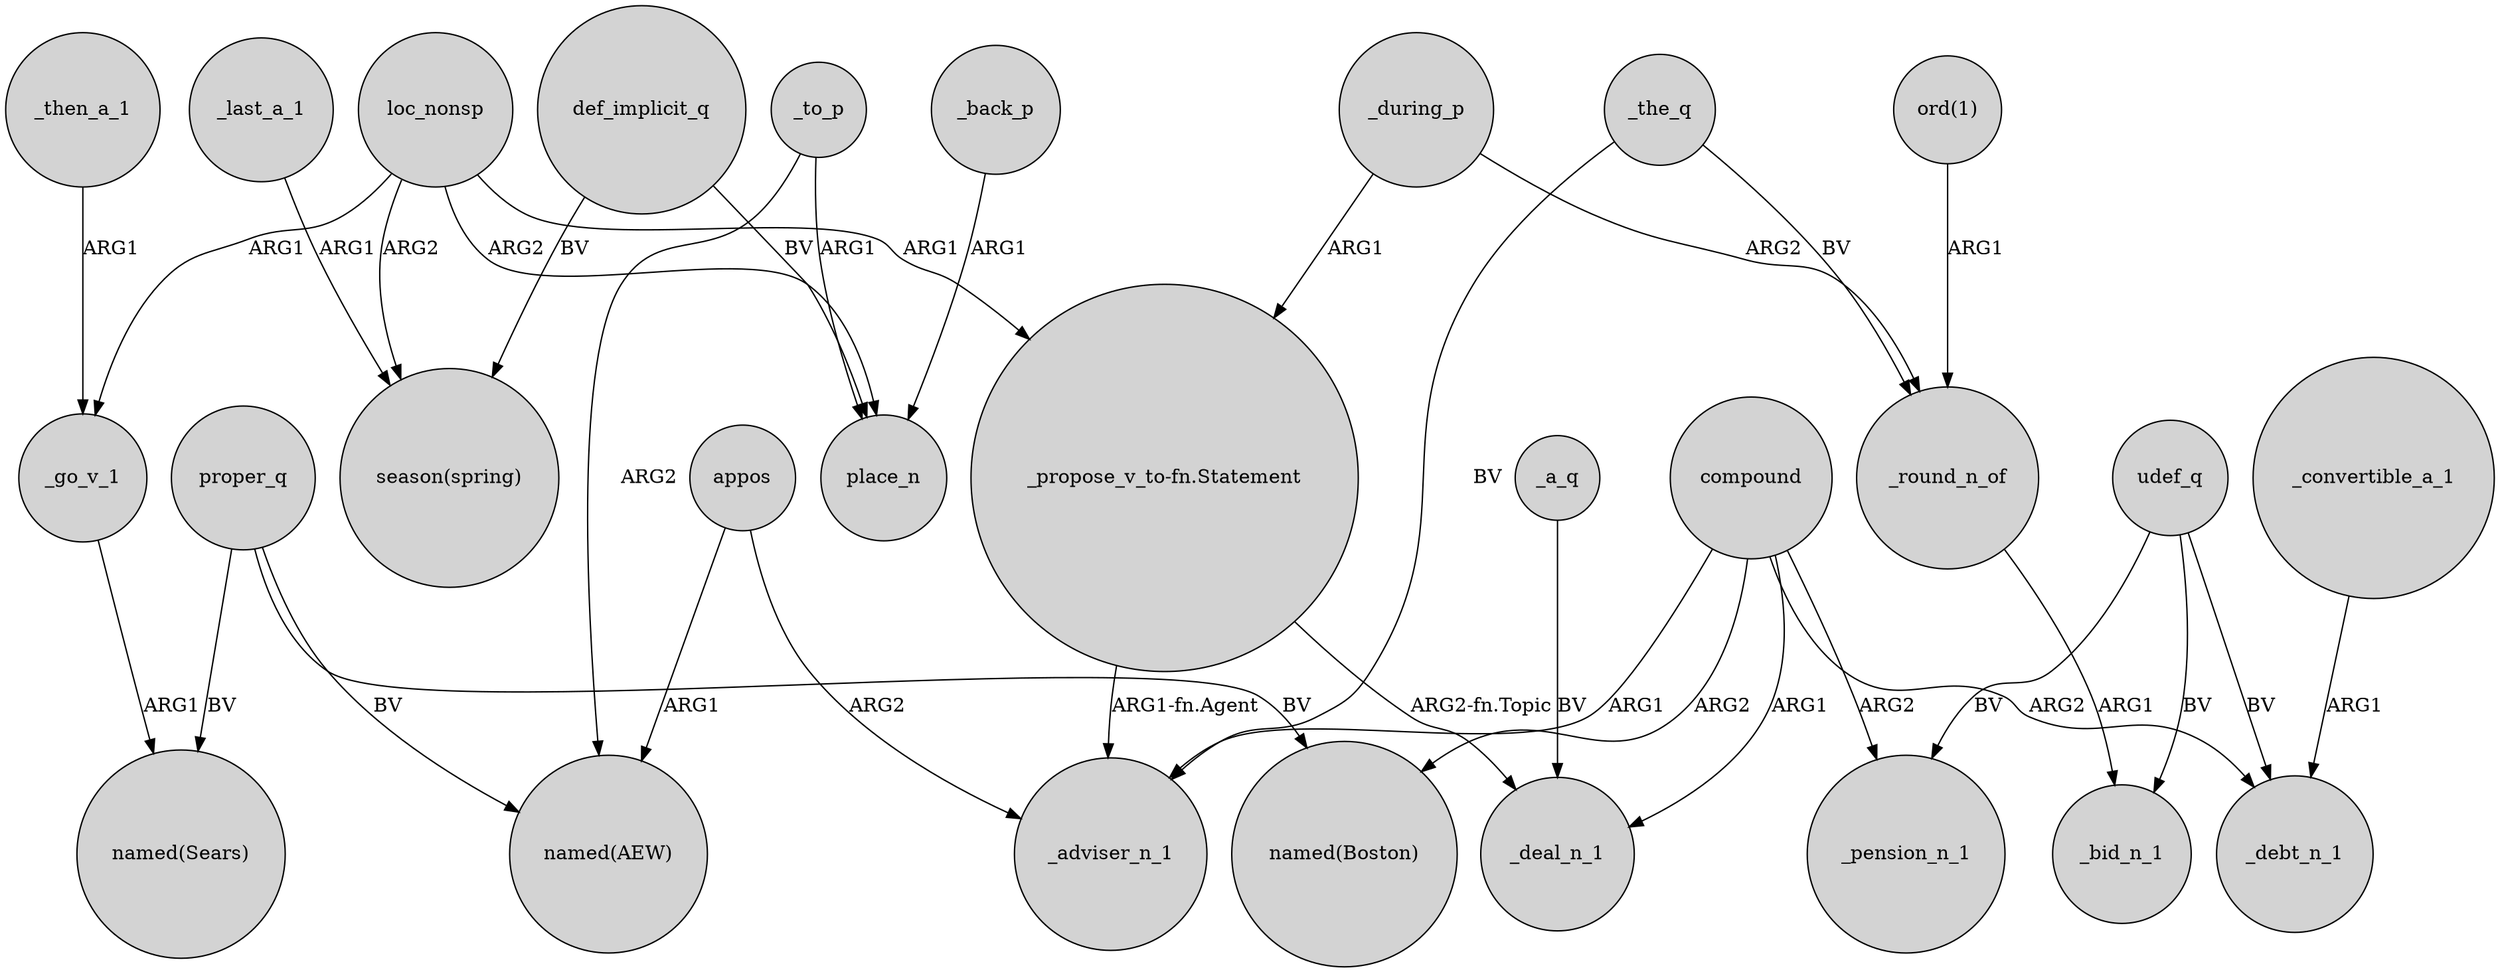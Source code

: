 digraph {
	node [shape=circle style=filled]
	_the_q -> _adviser_n_1 [label=BV]
	appos -> "named(AEW)" [label=ARG1]
	loc_nonsp -> "_propose_v_to-fn.Statement" [label=ARG1]
	proper_q -> "named(Boston)" [label=BV]
	_during_p -> _round_n_of [label=ARG2]
	proper_q -> "named(AEW)" [label=BV]
	compound -> _deal_n_1 [label=ARG1]
	"ord(1)" -> _round_n_of [label=ARG1]
	udef_q -> _debt_n_1 [label=BV]
	"_propose_v_to-fn.Statement" -> _deal_n_1 [label="ARG2-fn.Topic"]
	_then_a_1 -> _go_v_1 [label=ARG1]
	_round_n_of -> _bid_n_1 [label=ARG1]
	compound -> "named(Boston)" [label=ARG2]
	compound -> _debt_n_1 [label=ARG2]
	_a_q -> _deal_n_1 [label=BV]
	loc_nonsp -> "season(spring)" [label=ARG2]
	def_implicit_q -> place_n [label=BV]
	compound -> _pension_n_1 [label=ARG2]
	_to_p -> "named(AEW)" [label=ARG2]
	_convertible_a_1 -> _debt_n_1 [label=ARG1]
	_during_p -> "_propose_v_to-fn.Statement" [label=ARG1]
	compound -> _adviser_n_1 [label=ARG1]
	_go_v_1 -> "named(Sears)" [label=ARG1]
	proper_q -> "named(Sears)" [label=BV]
	udef_q -> _pension_n_1 [label=BV]
	_to_p -> place_n [label=ARG1]
	"_propose_v_to-fn.Statement" -> _adviser_n_1 [label="ARG1-fn.Agent"]
	udef_q -> _bid_n_1 [label=BV]
	_last_a_1 -> "season(spring)" [label=ARG1]
	loc_nonsp -> place_n [label=ARG2]
	_back_p -> place_n [label=ARG1]
	def_implicit_q -> "season(spring)" [label=BV]
	loc_nonsp -> _go_v_1 [label=ARG1]
	appos -> _adviser_n_1 [label=ARG2]
	_the_q -> _round_n_of [label=BV]
}
